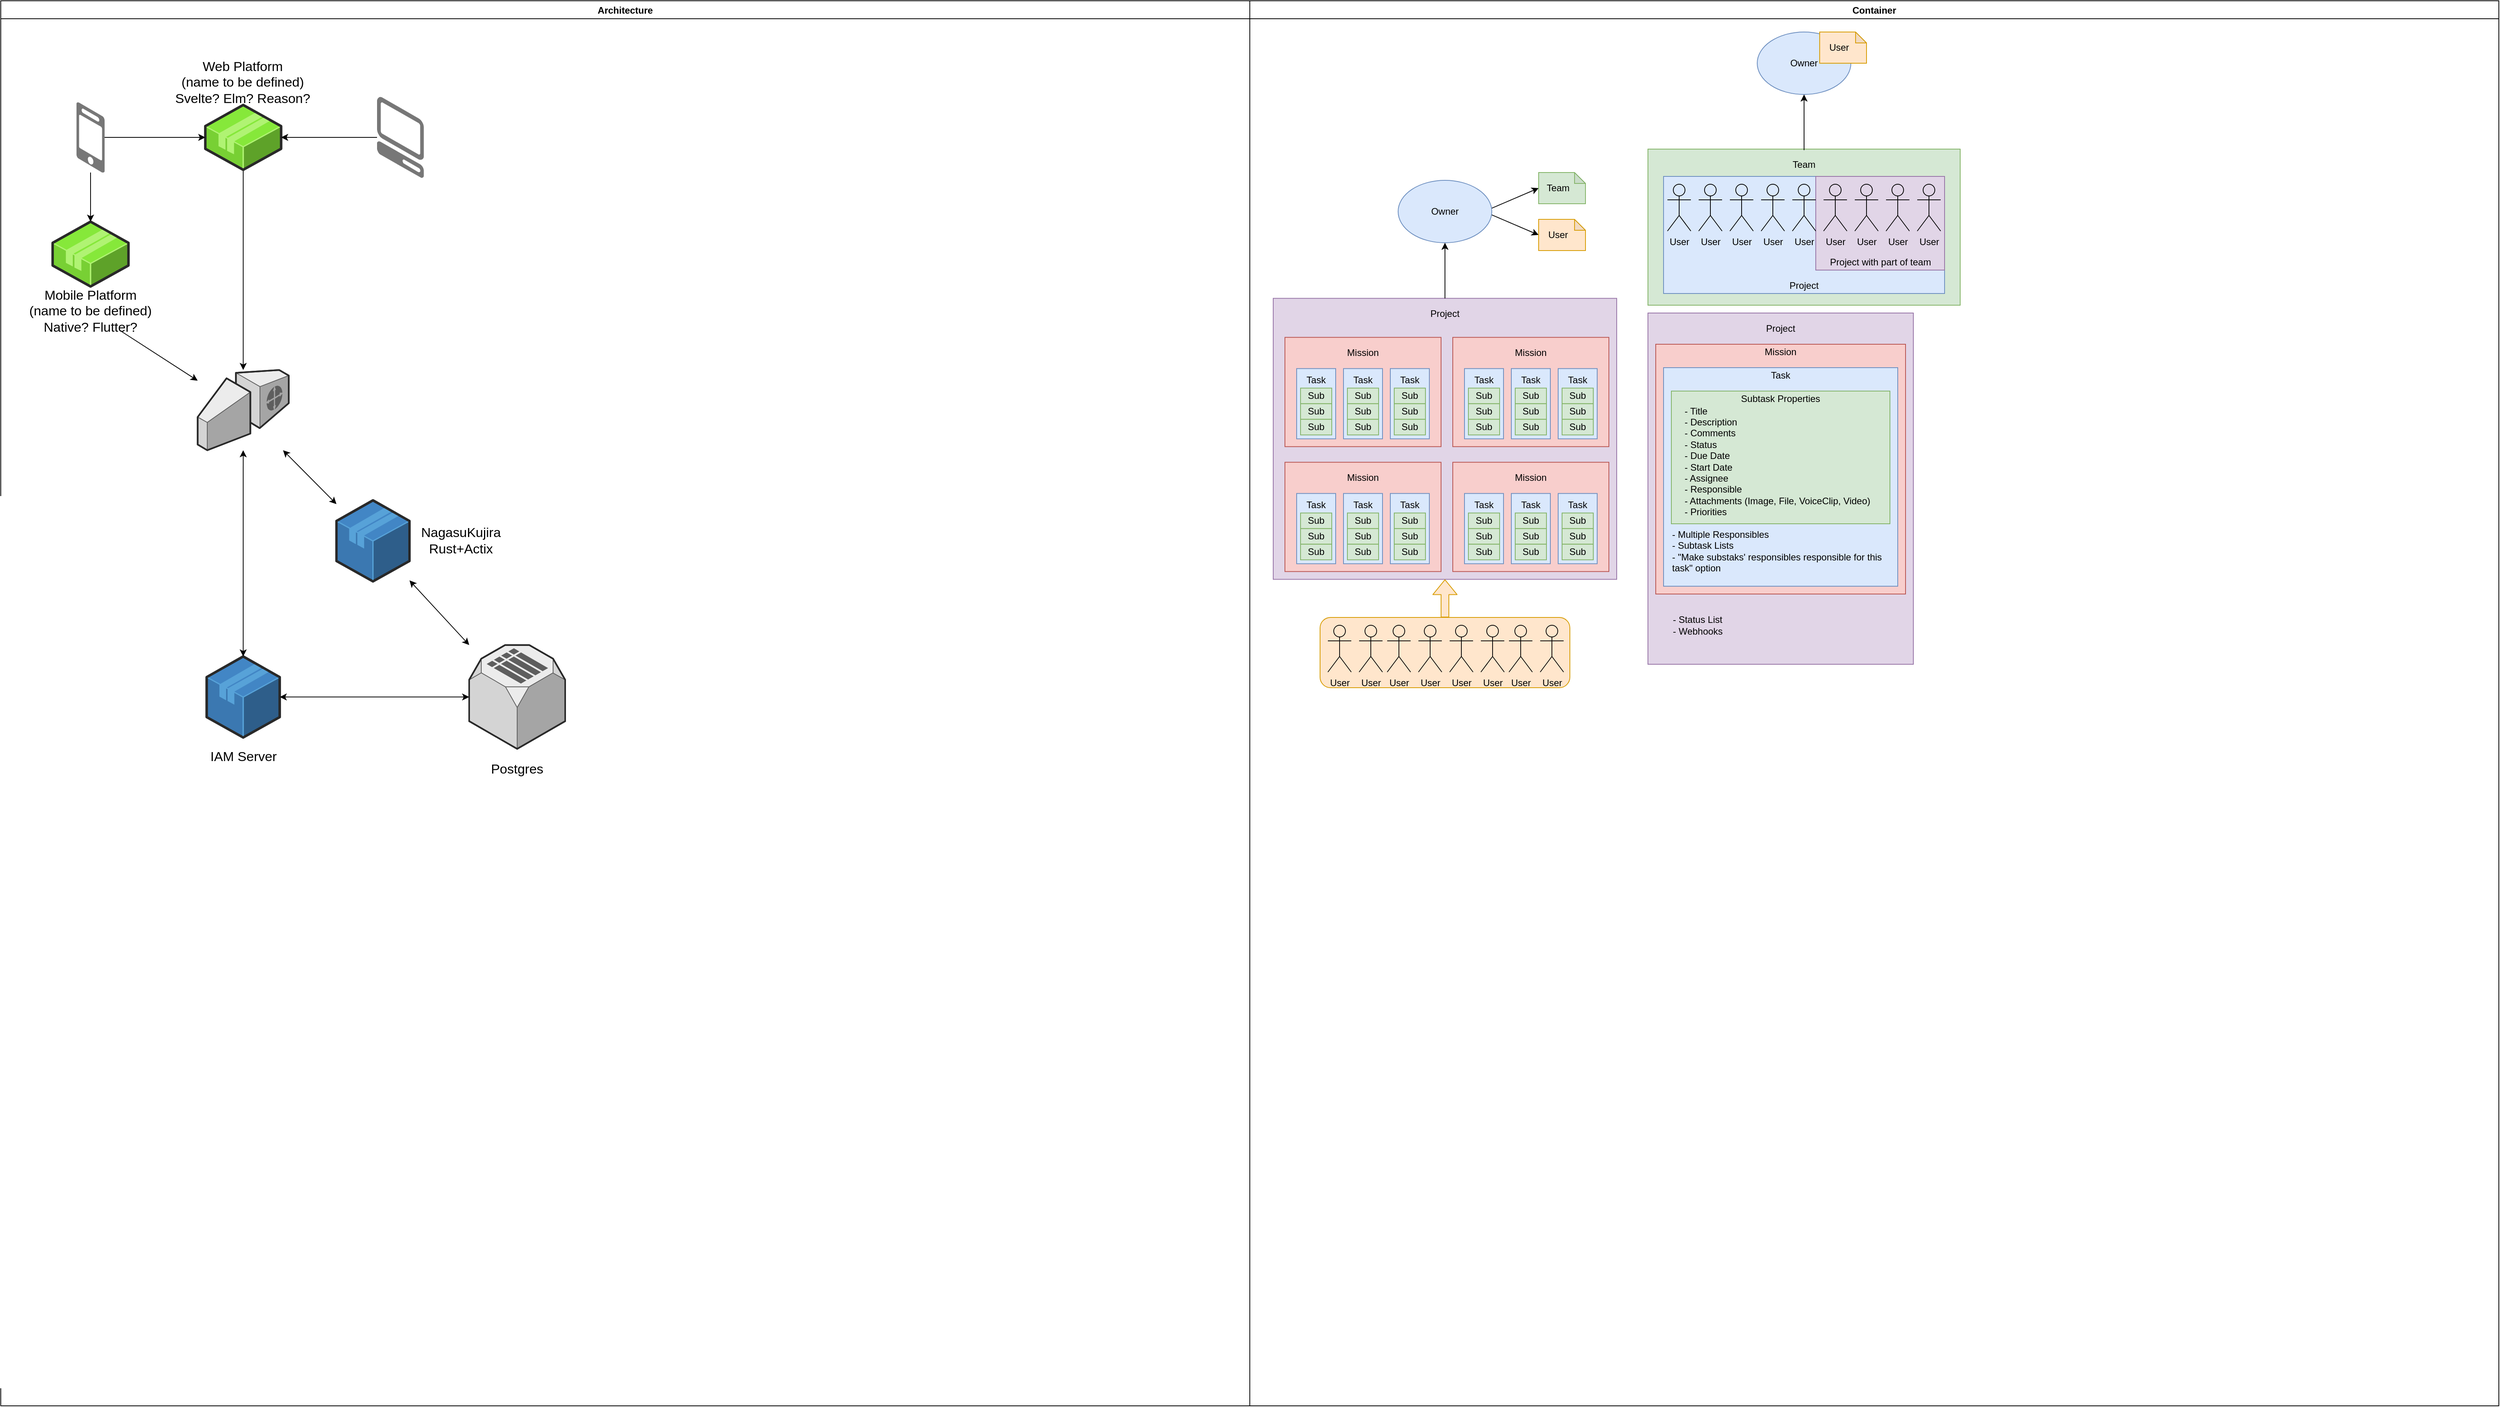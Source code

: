 <mxfile version="13.7.9" type="embed"><diagram id="v0f5tUeEjrTnGeBOWBZF" name="Page-1"><mxGraphModel dx="636" dy="465" grid="1" gridSize="10" guides="1" tooltips="1" connect="1" arrows="1" fold="1" page="1" pageScale="1" pageWidth="1600" pageHeight="900" math="0" shadow="0"><root><mxCell id="0"/><mxCell id="1" parent="0"/><mxCell id="9DhNV3CGlzZHcyGwgHfw-4" value="Container" style="swimlane;" parent="1" vertex="1"><mxGeometry x="1600" width="1600" height="1800" as="geometry"/></mxCell><mxCell id="9DhNV3CGlzZHcyGwgHfw-1" value="" style="rounded=0;whiteSpace=wrap;html=1;fillColor=#e1d5e7;strokeColor=#9673a6;fontColor=#000000;" parent="9DhNV3CGlzZHcyGwgHfw-4" vertex="1"><mxGeometry x="510" y="400" width="340" height="450" as="geometry"/></mxCell><mxCell id="p5aGoZD3rxq6KE_4j5Kq-249" value="" style="rounded=0;whiteSpace=wrap;html=1;fillColor=#f8cecc;strokeColor=#b85450;fontColor=#000000;" parent="9DhNV3CGlzZHcyGwgHfw-4" vertex="1"><mxGeometry x="520" y="440" width="320" height="320" as="geometry"/></mxCell><mxCell id="p5aGoZD3rxq6KE_4j5Kq-256" value="Mission" style="text;html=1;strokeColor=none;fillColor=none;align=center;verticalAlign=middle;whiteSpace=wrap;rounded=0;fontColor=#000000;" parent="9DhNV3CGlzZHcyGwgHfw-4" vertex="1"><mxGeometry x="660" y="440" width="40" height="20" as="geometry"/></mxCell><mxCell id="p5aGoZD3rxq6KE_4j5Kq-240" value="" style="rounded=0;whiteSpace=wrap;html=1;fillColor=#dae8fc;strokeColor=#6c8ebf;fontColor=#000000;" parent="9DhNV3CGlzZHcyGwgHfw-4" vertex="1"><mxGeometry x="530" y="470" width="300" height="280" as="geometry"/></mxCell><mxCell id="p5aGoZD3rxq6KE_4j5Kq-241" value="Task" style="text;html=1;strokeColor=none;fillColor=none;align=center;verticalAlign=middle;whiteSpace=wrap;rounded=0;fontColor=#000000;" parent="9DhNV3CGlzZHcyGwgHfw-4" vertex="1"><mxGeometry x="660" y="470" width="40" height="20" as="geometry"/></mxCell><mxCell id="p5aGoZD3rxq6KE_4j5Kq-205" value="" style="group;fontColor=#000000;" parent="9DhNV3CGlzZHcyGwgHfw-4" vertex="1" connectable="0"><mxGeometry x="30" y="220" width="440" height="660" as="geometry"/></mxCell><mxCell id="p5aGoZD3rxq6KE_4j5Kq-204" value="" style="endArrow=classic;startArrow=classic;html=1;entryX=0;entryY=0.5;entryDx=0;entryDy=0;entryPerimeter=0;exitX=0;exitY=0.5;exitDx=0;exitDy=0;exitPerimeter=0;fontColor=#000000;" parent="p5aGoZD3rxq6KE_4j5Kq-205" source="p5aGoZD3rxq6KE_4j5Kq-199" target="p5aGoZD3rxq6KE_4j5Kq-201" edge="1"><mxGeometry width="50" height="50" relative="1" as="geometry"><mxPoint x="290" y="150" as="sourcePoint"/><mxPoint x="340" y="100" as="targetPoint"/><Array as="points"><mxPoint x="270" y="50"/></Array></mxGeometry></mxCell><mxCell id="p5aGoZD3rxq6KE_4j5Kq-176" value="" style="group;fontColor=#000000;" parent="p5aGoZD3rxq6KE_4j5Kq-205" vertex="1" connectable="0"><mxGeometry x="160" y="10" width="120" height="80" as="geometry"/></mxCell><mxCell id="p5aGoZD3rxq6KE_4j5Kq-173" value="" style="ellipse;whiteSpace=wrap;html=1;fillColor=#dae8fc;strokeColor=#6c8ebf;fontColor=#000000;" parent="p5aGoZD3rxq6KE_4j5Kq-176" vertex="1"><mxGeometry width="120" height="80" as="geometry"/></mxCell><mxCell id="p5aGoZD3rxq6KE_4j5Kq-174" value="Owner" style="text;html=1;strokeColor=none;fillColor=none;align=center;verticalAlign=middle;whiteSpace=wrap;rounded=0;fontColor=#000000;" parent="p5aGoZD3rxq6KE_4j5Kq-176" vertex="1"><mxGeometry x="40" y="30" width="40" height="20" as="geometry"/></mxCell><mxCell id="p5aGoZD3rxq6KE_4j5Kq-169" value="" style="group;fontColor=#000000;" parent="p5aGoZD3rxq6KE_4j5Kq-205" vertex="1" connectable="0"><mxGeometry y="161.2" width="440" height="360" as="geometry"/></mxCell><mxCell id="p5aGoZD3rxq6KE_4j5Kq-165" value="" style="rounded=0;whiteSpace=wrap;html=1;fillColor=#e1d5e7;strokeColor=#9673a6;fontColor=#000000;" parent="p5aGoZD3rxq6KE_4j5Kq-169" vertex="1"><mxGeometry width="440" height="360" as="geometry"/></mxCell><mxCell id="p5aGoZD3rxq6KE_4j5Kq-15" value="" style="rounded=0;whiteSpace=wrap;html=1;fillColor=#f8cecc;strokeColor=#b85450;fontColor=#000000;" parent="p5aGoZD3rxq6KE_4j5Kq-169" vertex="1"><mxGeometry x="15" y="50" width="200" height="140" as="geometry"/></mxCell><mxCell id="p5aGoZD3rxq6KE_4j5Kq-9" value="" style="rounded=0;whiteSpace=wrap;html=1;fillColor=#dae8fc;strokeColor=#6c8ebf;fontColor=#000000;" parent="p5aGoZD3rxq6KE_4j5Kq-169" vertex="1"><mxGeometry x="30" y="90" width="50" height="90" as="geometry"/></mxCell><mxCell id="p5aGoZD3rxq6KE_4j5Kq-10" value="Task" style="text;html=1;strokeColor=none;fillColor=none;align=center;verticalAlign=middle;whiteSpace=wrap;rounded=0;fontColor=#000000;" parent="p5aGoZD3rxq6KE_4j5Kq-169" vertex="1"><mxGeometry x="35" y="95" width="40" height="20" as="geometry"/></mxCell><mxCell id="p5aGoZD3rxq6KE_4j5Kq-11" value="" style="rounded=0;whiteSpace=wrap;html=1;fillColor=#dae8fc;strokeColor=#6c8ebf;fontColor=#000000;" parent="p5aGoZD3rxq6KE_4j5Kq-169" vertex="1"><mxGeometry x="90" y="90" width="50" height="90" as="geometry"/></mxCell><mxCell id="p5aGoZD3rxq6KE_4j5Kq-12" value="Task" style="text;html=1;strokeColor=none;fillColor=none;align=center;verticalAlign=middle;whiteSpace=wrap;rounded=0;fontColor=#000000;" parent="p5aGoZD3rxq6KE_4j5Kq-169" vertex="1"><mxGeometry x="95" y="95" width="40" height="20" as="geometry"/></mxCell><mxCell id="p5aGoZD3rxq6KE_4j5Kq-13" value="" style="rounded=0;whiteSpace=wrap;html=1;fillColor=#dae8fc;strokeColor=#6c8ebf;fontColor=#000000;" parent="p5aGoZD3rxq6KE_4j5Kq-169" vertex="1"><mxGeometry x="150" y="90" width="50" height="90" as="geometry"/></mxCell><mxCell id="p5aGoZD3rxq6KE_4j5Kq-14" value="Task" style="text;html=1;strokeColor=none;fillColor=none;align=center;verticalAlign=middle;whiteSpace=wrap;rounded=0;fontColor=#000000;" parent="p5aGoZD3rxq6KE_4j5Kq-169" vertex="1"><mxGeometry x="155" y="95" width="40" height="20" as="geometry"/></mxCell><mxCell id="p5aGoZD3rxq6KE_4j5Kq-16" value="Mission" style="text;html=1;strokeColor=none;fillColor=none;align=center;verticalAlign=middle;whiteSpace=wrap;rounded=0;fontColor=#000000;" parent="p5aGoZD3rxq6KE_4j5Kq-169" vertex="1"><mxGeometry x="95" y="60" width="40" height="20" as="geometry"/></mxCell><mxCell id="p5aGoZD3rxq6KE_4j5Kq-17" value="" style="rounded=0;whiteSpace=wrap;html=1;fillColor=#f8cecc;strokeColor=#b85450;fontColor=#000000;" parent="p5aGoZD3rxq6KE_4j5Kq-169" vertex="1"><mxGeometry x="230" y="50" width="200" height="140" as="geometry"/></mxCell><mxCell id="p5aGoZD3rxq6KE_4j5Kq-18" value="" style="rounded=0;whiteSpace=wrap;html=1;fillColor=#dae8fc;strokeColor=#6c8ebf;fontColor=#000000;" parent="p5aGoZD3rxq6KE_4j5Kq-169" vertex="1"><mxGeometry x="245" y="90" width="50" height="90" as="geometry"/></mxCell><mxCell id="p5aGoZD3rxq6KE_4j5Kq-19" value="Task" style="text;html=1;strokeColor=none;fillColor=none;align=center;verticalAlign=middle;whiteSpace=wrap;rounded=0;fontColor=#000000;" parent="p5aGoZD3rxq6KE_4j5Kq-169" vertex="1"><mxGeometry x="250" y="95" width="40" height="20" as="geometry"/></mxCell><mxCell id="p5aGoZD3rxq6KE_4j5Kq-20" value="" style="rounded=0;whiteSpace=wrap;html=1;fillColor=#dae8fc;strokeColor=#6c8ebf;fontColor=#000000;" parent="p5aGoZD3rxq6KE_4j5Kq-169" vertex="1"><mxGeometry x="305" y="90" width="50" height="90" as="geometry"/></mxCell><mxCell id="p5aGoZD3rxq6KE_4j5Kq-21" value="Task" style="text;html=1;strokeColor=none;fillColor=none;align=center;verticalAlign=middle;whiteSpace=wrap;rounded=0;fontColor=#000000;" parent="p5aGoZD3rxq6KE_4j5Kq-169" vertex="1"><mxGeometry x="310" y="95" width="40" height="20" as="geometry"/></mxCell><mxCell id="p5aGoZD3rxq6KE_4j5Kq-22" value="" style="rounded=0;whiteSpace=wrap;html=1;fillColor=#dae8fc;strokeColor=#6c8ebf;fontColor=#000000;" parent="p5aGoZD3rxq6KE_4j5Kq-169" vertex="1"><mxGeometry x="365" y="90" width="50" height="90" as="geometry"/></mxCell><mxCell id="p5aGoZD3rxq6KE_4j5Kq-23" value="Task" style="text;html=1;strokeColor=none;fillColor=none;align=center;verticalAlign=middle;whiteSpace=wrap;rounded=0;fontColor=#000000;" parent="p5aGoZD3rxq6KE_4j5Kq-169" vertex="1"><mxGeometry x="370" y="95" width="40" height="20" as="geometry"/></mxCell><mxCell id="p5aGoZD3rxq6KE_4j5Kq-24" value="Mission" style="text;html=1;strokeColor=none;fillColor=none;align=center;verticalAlign=middle;whiteSpace=wrap;rounded=0;fontColor=#000000;" parent="p5aGoZD3rxq6KE_4j5Kq-169" vertex="1"><mxGeometry x="310" y="60" width="40" height="20" as="geometry"/></mxCell><mxCell id="p5aGoZD3rxq6KE_4j5Kq-25" value="" style="rounded=0;whiteSpace=wrap;html=1;fillColor=#f8cecc;strokeColor=#b85450;fontColor=#000000;" parent="p5aGoZD3rxq6KE_4j5Kq-169" vertex="1"><mxGeometry x="15" y="210" width="200" height="140" as="geometry"/></mxCell><mxCell id="p5aGoZD3rxq6KE_4j5Kq-26" value="" style="rounded=0;whiteSpace=wrap;html=1;fillColor=#dae8fc;strokeColor=#6c8ebf;fontColor=#000000;" parent="p5aGoZD3rxq6KE_4j5Kq-169" vertex="1"><mxGeometry x="30" y="250" width="50" height="90" as="geometry"/></mxCell><mxCell id="p5aGoZD3rxq6KE_4j5Kq-27" value="Task" style="text;html=1;strokeColor=none;fillColor=none;align=center;verticalAlign=middle;whiteSpace=wrap;rounded=0;fontColor=#000000;" parent="p5aGoZD3rxq6KE_4j5Kq-169" vertex="1"><mxGeometry x="35" y="255" width="40" height="20" as="geometry"/></mxCell><mxCell id="p5aGoZD3rxq6KE_4j5Kq-28" value="" style="rounded=0;whiteSpace=wrap;html=1;fillColor=#dae8fc;strokeColor=#6c8ebf;fontColor=#000000;" parent="p5aGoZD3rxq6KE_4j5Kq-169" vertex="1"><mxGeometry x="90" y="250" width="50" height="90" as="geometry"/></mxCell><mxCell id="p5aGoZD3rxq6KE_4j5Kq-29" value="Task" style="text;html=1;strokeColor=none;fillColor=none;align=center;verticalAlign=middle;whiteSpace=wrap;rounded=0;fontColor=#000000;" parent="p5aGoZD3rxq6KE_4j5Kq-169" vertex="1"><mxGeometry x="95" y="255" width="40" height="20" as="geometry"/></mxCell><mxCell id="p5aGoZD3rxq6KE_4j5Kq-30" value="" style="rounded=0;whiteSpace=wrap;html=1;fillColor=#dae8fc;strokeColor=#6c8ebf;fontColor=#000000;" parent="p5aGoZD3rxq6KE_4j5Kq-169" vertex="1"><mxGeometry x="150" y="250" width="50" height="90" as="geometry"/></mxCell><mxCell id="p5aGoZD3rxq6KE_4j5Kq-31" value="Task" style="text;html=1;strokeColor=none;fillColor=none;align=center;verticalAlign=middle;whiteSpace=wrap;rounded=0;fontColor=#000000;" parent="p5aGoZD3rxq6KE_4j5Kq-169" vertex="1"><mxGeometry x="155" y="255" width="40" height="20" as="geometry"/></mxCell><mxCell id="p5aGoZD3rxq6KE_4j5Kq-32" value="Mission" style="text;html=1;strokeColor=none;fillColor=none;align=center;verticalAlign=middle;whiteSpace=wrap;rounded=0;fontColor=#000000;" parent="p5aGoZD3rxq6KE_4j5Kq-169" vertex="1"><mxGeometry x="95" y="220" width="40" height="20" as="geometry"/></mxCell><mxCell id="p5aGoZD3rxq6KE_4j5Kq-33" value="" style="rounded=0;whiteSpace=wrap;html=1;fillColor=#d5e8d4;strokeColor=#82b366;fontColor=#000000;" parent="p5aGoZD3rxq6KE_4j5Kq-169" vertex="1"><mxGeometry x="35" y="115" width="40" height="20" as="geometry"/></mxCell><mxCell id="p5aGoZD3rxq6KE_4j5Kq-34" value="Sub" style="text;html=1;strokeColor=none;fillColor=none;align=center;verticalAlign=middle;whiteSpace=wrap;rounded=0;fontColor=#000000;" parent="p5aGoZD3rxq6KE_4j5Kq-169" vertex="1"><mxGeometry x="35" y="115" width="40" height="20" as="geometry"/></mxCell><mxCell id="p5aGoZD3rxq6KE_4j5Kq-35" value="" style="rounded=0;whiteSpace=wrap;html=1;fillColor=#d5e8d4;strokeColor=#82b366;fontColor=#000000;" parent="p5aGoZD3rxq6KE_4j5Kq-169" vertex="1"><mxGeometry x="35" y="135" width="40" height="20" as="geometry"/></mxCell><mxCell id="p5aGoZD3rxq6KE_4j5Kq-36" value="Sub" style="text;html=1;strokeColor=none;fillColor=none;align=center;verticalAlign=middle;whiteSpace=wrap;rounded=0;fontColor=#000000;" parent="p5aGoZD3rxq6KE_4j5Kq-169" vertex="1"><mxGeometry x="35" y="135" width="40" height="20" as="geometry"/></mxCell><mxCell id="p5aGoZD3rxq6KE_4j5Kq-37" value="" style="rounded=0;whiteSpace=wrap;html=1;fillColor=#d5e8d4;strokeColor=#82b366;fontColor=#000000;" parent="p5aGoZD3rxq6KE_4j5Kq-169" vertex="1"><mxGeometry x="35" y="155" width="40" height="20" as="geometry"/></mxCell><mxCell id="p5aGoZD3rxq6KE_4j5Kq-38" value="Sub" style="text;html=1;strokeColor=none;fillColor=none;align=center;verticalAlign=middle;whiteSpace=wrap;rounded=0;fontColor=#000000;" parent="p5aGoZD3rxq6KE_4j5Kq-169" vertex="1"><mxGeometry x="35" y="155" width="40" height="20" as="geometry"/></mxCell><mxCell id="p5aGoZD3rxq6KE_4j5Kq-39" value="" style="rounded=0;whiteSpace=wrap;html=1;fillColor=#d5e8d4;strokeColor=#82b366;fontColor=#000000;" parent="p5aGoZD3rxq6KE_4j5Kq-169" vertex="1"><mxGeometry x="95" y="115" width="40" height="20" as="geometry"/></mxCell><mxCell id="p5aGoZD3rxq6KE_4j5Kq-40" value="Sub" style="text;html=1;strokeColor=none;fillColor=none;align=center;verticalAlign=middle;whiteSpace=wrap;rounded=0;fontColor=#000000;" parent="p5aGoZD3rxq6KE_4j5Kq-169" vertex="1"><mxGeometry x="95" y="115" width="40" height="20" as="geometry"/></mxCell><mxCell id="p5aGoZD3rxq6KE_4j5Kq-41" value="" style="rounded=0;whiteSpace=wrap;html=1;fillColor=#d5e8d4;strokeColor=#82b366;fontColor=#000000;" parent="p5aGoZD3rxq6KE_4j5Kq-169" vertex="1"><mxGeometry x="95" y="135" width="40" height="20" as="geometry"/></mxCell><mxCell id="p5aGoZD3rxq6KE_4j5Kq-42" value="Sub" style="text;html=1;strokeColor=none;fillColor=none;align=center;verticalAlign=middle;whiteSpace=wrap;rounded=0;fontColor=#000000;" parent="p5aGoZD3rxq6KE_4j5Kq-169" vertex="1"><mxGeometry x="95" y="135" width="40" height="20" as="geometry"/></mxCell><mxCell id="p5aGoZD3rxq6KE_4j5Kq-43" value="" style="rounded=0;whiteSpace=wrap;html=1;fillColor=#d5e8d4;strokeColor=#82b366;fontColor=#000000;" parent="p5aGoZD3rxq6KE_4j5Kq-169" vertex="1"><mxGeometry x="95" y="155" width="40" height="20" as="geometry"/></mxCell><mxCell id="p5aGoZD3rxq6KE_4j5Kq-44" value="Sub" style="text;html=1;strokeColor=none;fillColor=none;align=center;verticalAlign=middle;whiteSpace=wrap;rounded=0;fontColor=#000000;" parent="p5aGoZD3rxq6KE_4j5Kq-169" vertex="1"><mxGeometry x="95" y="155" width="40" height="20" as="geometry"/></mxCell><mxCell id="p5aGoZD3rxq6KE_4j5Kq-45" value="" style="rounded=0;whiteSpace=wrap;html=1;fillColor=#d5e8d4;strokeColor=#82b366;fontColor=#000000;" parent="p5aGoZD3rxq6KE_4j5Kq-169" vertex="1"><mxGeometry x="155" y="115" width="40" height="20" as="geometry"/></mxCell><mxCell id="p5aGoZD3rxq6KE_4j5Kq-46" value="Sub" style="text;html=1;strokeColor=none;fillColor=none;align=center;verticalAlign=middle;whiteSpace=wrap;rounded=0;fontColor=#000000;" parent="p5aGoZD3rxq6KE_4j5Kq-169" vertex="1"><mxGeometry x="155" y="115" width="40" height="20" as="geometry"/></mxCell><mxCell id="p5aGoZD3rxq6KE_4j5Kq-47" value="" style="rounded=0;whiteSpace=wrap;html=1;fillColor=#d5e8d4;strokeColor=#82b366;fontColor=#000000;" parent="p5aGoZD3rxq6KE_4j5Kq-169" vertex="1"><mxGeometry x="155" y="135" width="40" height="20" as="geometry"/></mxCell><mxCell id="p5aGoZD3rxq6KE_4j5Kq-48" value="Sub" style="text;html=1;strokeColor=none;fillColor=none;align=center;verticalAlign=middle;whiteSpace=wrap;rounded=0;fontColor=#000000;" parent="p5aGoZD3rxq6KE_4j5Kq-169" vertex="1"><mxGeometry x="155" y="135" width="40" height="20" as="geometry"/></mxCell><mxCell id="p5aGoZD3rxq6KE_4j5Kq-49" value="" style="rounded=0;whiteSpace=wrap;html=1;fillColor=#d5e8d4;strokeColor=#82b366;fontColor=#000000;" parent="p5aGoZD3rxq6KE_4j5Kq-169" vertex="1"><mxGeometry x="155" y="155" width="40" height="20" as="geometry"/></mxCell><mxCell id="p5aGoZD3rxq6KE_4j5Kq-50" value="Sub" style="text;html=1;strokeColor=none;fillColor=none;align=center;verticalAlign=middle;whiteSpace=wrap;rounded=0;fontColor=#000000;" parent="p5aGoZD3rxq6KE_4j5Kq-169" vertex="1"><mxGeometry x="155" y="155" width="40" height="20" as="geometry"/></mxCell><mxCell id="p5aGoZD3rxq6KE_4j5Kq-51" value="" style="rounded=0;whiteSpace=wrap;html=1;fillColor=#d5e8d4;strokeColor=#82b366;fontColor=#000000;" parent="p5aGoZD3rxq6KE_4j5Kq-169" vertex="1"><mxGeometry x="250" y="115" width="40" height="20" as="geometry"/></mxCell><mxCell id="p5aGoZD3rxq6KE_4j5Kq-52" value="Sub" style="text;html=1;strokeColor=none;fillColor=none;align=center;verticalAlign=middle;whiteSpace=wrap;rounded=0;fontColor=#000000;" parent="p5aGoZD3rxq6KE_4j5Kq-169" vertex="1"><mxGeometry x="250" y="115" width="40" height="20" as="geometry"/></mxCell><mxCell id="p5aGoZD3rxq6KE_4j5Kq-53" value="" style="rounded=0;whiteSpace=wrap;html=1;fillColor=#d5e8d4;strokeColor=#82b366;fontColor=#000000;" parent="p5aGoZD3rxq6KE_4j5Kq-169" vertex="1"><mxGeometry x="250" y="135" width="40" height="20" as="geometry"/></mxCell><mxCell id="p5aGoZD3rxq6KE_4j5Kq-54" value="Sub" style="text;html=1;strokeColor=none;fillColor=none;align=center;verticalAlign=middle;whiteSpace=wrap;rounded=0;fontColor=#000000;" parent="p5aGoZD3rxq6KE_4j5Kq-169" vertex="1"><mxGeometry x="250" y="135" width="40" height="20" as="geometry"/></mxCell><mxCell id="p5aGoZD3rxq6KE_4j5Kq-55" value="" style="rounded=0;whiteSpace=wrap;html=1;fillColor=#d5e8d4;strokeColor=#82b366;fontColor=#000000;" parent="p5aGoZD3rxq6KE_4j5Kq-169" vertex="1"><mxGeometry x="250" y="155" width="40" height="20" as="geometry"/></mxCell><mxCell id="p5aGoZD3rxq6KE_4j5Kq-56" value="Sub" style="text;html=1;strokeColor=none;fillColor=none;align=center;verticalAlign=middle;whiteSpace=wrap;rounded=0;fontColor=#000000;" parent="p5aGoZD3rxq6KE_4j5Kq-169" vertex="1"><mxGeometry x="250" y="155" width="40" height="20" as="geometry"/></mxCell><mxCell id="p5aGoZD3rxq6KE_4j5Kq-69" value="" style="rounded=0;whiteSpace=wrap;html=1;fillColor=#d5e8d4;strokeColor=#82b366;fontColor=#000000;" parent="p5aGoZD3rxq6KE_4j5Kq-169" vertex="1"><mxGeometry x="310" y="115" width="40" height="20" as="geometry"/></mxCell><mxCell id="p5aGoZD3rxq6KE_4j5Kq-70" value="Sub" style="text;html=1;strokeColor=none;fillColor=none;align=center;verticalAlign=middle;whiteSpace=wrap;rounded=0;fontColor=#000000;" parent="p5aGoZD3rxq6KE_4j5Kq-169" vertex="1"><mxGeometry x="310" y="115" width="40" height="20" as="geometry"/></mxCell><mxCell id="p5aGoZD3rxq6KE_4j5Kq-71" value="" style="rounded=0;whiteSpace=wrap;html=1;fillColor=#d5e8d4;strokeColor=#82b366;fontColor=#000000;" parent="p5aGoZD3rxq6KE_4j5Kq-169" vertex="1"><mxGeometry x="310" y="135" width="40" height="20" as="geometry"/></mxCell><mxCell id="p5aGoZD3rxq6KE_4j5Kq-72" value="Sub" style="text;html=1;strokeColor=none;fillColor=none;align=center;verticalAlign=middle;whiteSpace=wrap;rounded=0;fontColor=#000000;" parent="p5aGoZD3rxq6KE_4j5Kq-169" vertex="1"><mxGeometry x="310" y="135" width="40" height="20" as="geometry"/></mxCell><mxCell id="p5aGoZD3rxq6KE_4j5Kq-73" value="" style="rounded=0;whiteSpace=wrap;html=1;fillColor=#d5e8d4;strokeColor=#82b366;fontColor=#000000;" parent="p5aGoZD3rxq6KE_4j5Kq-169" vertex="1"><mxGeometry x="310" y="155" width="40" height="20" as="geometry"/></mxCell><mxCell id="p5aGoZD3rxq6KE_4j5Kq-74" value="Sub" style="text;html=1;strokeColor=none;fillColor=none;align=center;verticalAlign=middle;whiteSpace=wrap;rounded=0;fontColor=#000000;" parent="p5aGoZD3rxq6KE_4j5Kq-169" vertex="1"><mxGeometry x="310" y="155" width="40" height="20" as="geometry"/></mxCell><mxCell id="p5aGoZD3rxq6KE_4j5Kq-75" value="" style="rounded=0;whiteSpace=wrap;html=1;fillColor=#d5e8d4;strokeColor=#82b366;fontColor=#000000;" parent="p5aGoZD3rxq6KE_4j5Kq-169" vertex="1"><mxGeometry x="370" y="115" width="40" height="20" as="geometry"/></mxCell><mxCell id="p5aGoZD3rxq6KE_4j5Kq-76" value="Sub" style="text;html=1;strokeColor=none;fillColor=none;align=center;verticalAlign=middle;whiteSpace=wrap;rounded=0;fontColor=#000000;" parent="p5aGoZD3rxq6KE_4j5Kq-169" vertex="1"><mxGeometry x="370" y="115" width="40" height="20" as="geometry"/></mxCell><mxCell id="p5aGoZD3rxq6KE_4j5Kq-77" value="" style="rounded=0;whiteSpace=wrap;html=1;fillColor=#d5e8d4;strokeColor=#82b366;fontColor=#000000;" parent="p5aGoZD3rxq6KE_4j5Kq-169" vertex="1"><mxGeometry x="370" y="135" width="40" height="20" as="geometry"/></mxCell><mxCell id="p5aGoZD3rxq6KE_4j5Kq-78" value="Sub" style="text;html=1;strokeColor=none;fillColor=none;align=center;verticalAlign=middle;whiteSpace=wrap;rounded=0;fontColor=#000000;" parent="p5aGoZD3rxq6KE_4j5Kq-169" vertex="1"><mxGeometry x="370" y="135" width="40" height="20" as="geometry"/></mxCell><mxCell id="p5aGoZD3rxq6KE_4j5Kq-79" value="" style="rounded=0;whiteSpace=wrap;html=1;fillColor=#d5e8d4;strokeColor=#82b366;fontColor=#000000;" parent="p5aGoZD3rxq6KE_4j5Kq-169" vertex="1"><mxGeometry x="370" y="155" width="40" height="20" as="geometry"/></mxCell><mxCell id="p5aGoZD3rxq6KE_4j5Kq-80" value="Sub" style="text;html=1;strokeColor=none;fillColor=none;align=center;verticalAlign=middle;whiteSpace=wrap;rounded=0;fontColor=#000000;" parent="p5aGoZD3rxq6KE_4j5Kq-169" vertex="1"><mxGeometry x="370" y="155" width="40" height="20" as="geometry"/></mxCell><mxCell id="p5aGoZD3rxq6KE_4j5Kq-93" value="" style="rounded=0;whiteSpace=wrap;html=1;fillColor=#d5e8d4;strokeColor=#82b366;fontColor=#000000;" parent="p5aGoZD3rxq6KE_4j5Kq-169" vertex="1"><mxGeometry x="35" y="275" width="40" height="20" as="geometry"/></mxCell><mxCell id="p5aGoZD3rxq6KE_4j5Kq-94" value="Sub" style="text;html=1;strokeColor=none;fillColor=none;align=center;verticalAlign=middle;whiteSpace=wrap;rounded=0;fontColor=#000000;" parent="p5aGoZD3rxq6KE_4j5Kq-169" vertex="1"><mxGeometry x="35" y="275" width="40" height="20" as="geometry"/></mxCell><mxCell id="p5aGoZD3rxq6KE_4j5Kq-95" value="" style="rounded=0;whiteSpace=wrap;html=1;fillColor=#d5e8d4;strokeColor=#82b366;fontColor=#000000;" parent="p5aGoZD3rxq6KE_4j5Kq-169" vertex="1"><mxGeometry x="35" y="295" width="40" height="20" as="geometry"/></mxCell><mxCell id="p5aGoZD3rxq6KE_4j5Kq-96" value="Sub" style="text;html=1;strokeColor=none;fillColor=none;align=center;verticalAlign=middle;whiteSpace=wrap;rounded=0;fontColor=#000000;" parent="p5aGoZD3rxq6KE_4j5Kq-169" vertex="1"><mxGeometry x="35" y="295" width="40" height="20" as="geometry"/></mxCell><mxCell id="p5aGoZD3rxq6KE_4j5Kq-97" value="" style="rounded=0;whiteSpace=wrap;html=1;fillColor=#d5e8d4;strokeColor=#82b366;fontColor=#000000;" parent="p5aGoZD3rxq6KE_4j5Kq-169" vertex="1"><mxGeometry x="35" y="315" width="40" height="20" as="geometry"/></mxCell><mxCell id="p5aGoZD3rxq6KE_4j5Kq-98" value="Sub" style="text;html=1;strokeColor=none;fillColor=none;align=center;verticalAlign=middle;whiteSpace=wrap;rounded=0;fontColor=#000000;" parent="p5aGoZD3rxq6KE_4j5Kq-169" vertex="1"><mxGeometry x="35" y="315" width="40" height="20" as="geometry"/></mxCell><mxCell id="p5aGoZD3rxq6KE_4j5Kq-99" value="" style="rounded=0;whiteSpace=wrap;html=1;fillColor=#d5e8d4;strokeColor=#82b366;fontColor=#000000;" parent="p5aGoZD3rxq6KE_4j5Kq-169" vertex="1"><mxGeometry x="95" y="275" width="40" height="20" as="geometry"/></mxCell><mxCell id="p5aGoZD3rxq6KE_4j5Kq-100" value="Sub" style="text;html=1;strokeColor=none;fillColor=none;align=center;verticalAlign=middle;whiteSpace=wrap;rounded=0;fontColor=#000000;" parent="p5aGoZD3rxq6KE_4j5Kq-169" vertex="1"><mxGeometry x="95" y="275" width="40" height="20" as="geometry"/></mxCell><mxCell id="p5aGoZD3rxq6KE_4j5Kq-101" value="" style="rounded=0;whiteSpace=wrap;html=1;fillColor=#d5e8d4;strokeColor=#82b366;fontColor=#000000;" parent="p5aGoZD3rxq6KE_4j5Kq-169" vertex="1"><mxGeometry x="95" y="295" width="40" height="20" as="geometry"/></mxCell><mxCell id="p5aGoZD3rxq6KE_4j5Kq-102" value="Sub" style="text;html=1;strokeColor=none;fillColor=none;align=center;verticalAlign=middle;whiteSpace=wrap;rounded=0;fontColor=#000000;" parent="p5aGoZD3rxq6KE_4j5Kq-169" vertex="1"><mxGeometry x="95" y="295" width="40" height="20" as="geometry"/></mxCell><mxCell id="p5aGoZD3rxq6KE_4j5Kq-103" value="" style="rounded=0;whiteSpace=wrap;html=1;fillColor=#d5e8d4;strokeColor=#82b366;fontColor=#000000;" parent="p5aGoZD3rxq6KE_4j5Kq-169" vertex="1"><mxGeometry x="95" y="315" width="40" height="20" as="geometry"/></mxCell><mxCell id="p5aGoZD3rxq6KE_4j5Kq-104" value="Sub" style="text;html=1;strokeColor=none;fillColor=none;align=center;verticalAlign=middle;whiteSpace=wrap;rounded=0;fontColor=#000000;" parent="p5aGoZD3rxq6KE_4j5Kq-169" vertex="1"><mxGeometry x="95" y="315" width="40" height="20" as="geometry"/></mxCell><mxCell id="p5aGoZD3rxq6KE_4j5Kq-105" value="" style="rounded=0;whiteSpace=wrap;html=1;fillColor=#d5e8d4;strokeColor=#82b366;fontColor=#000000;" parent="p5aGoZD3rxq6KE_4j5Kq-169" vertex="1"><mxGeometry x="155" y="275" width="40" height="20" as="geometry"/></mxCell><mxCell id="p5aGoZD3rxq6KE_4j5Kq-106" value="Sub" style="text;html=1;strokeColor=none;fillColor=none;align=center;verticalAlign=middle;whiteSpace=wrap;rounded=0;fontColor=#000000;" parent="p5aGoZD3rxq6KE_4j5Kq-169" vertex="1"><mxGeometry x="155" y="275" width="40" height="20" as="geometry"/></mxCell><mxCell id="p5aGoZD3rxq6KE_4j5Kq-107" value="" style="rounded=0;whiteSpace=wrap;html=1;fillColor=#d5e8d4;strokeColor=#82b366;fontColor=#000000;" parent="p5aGoZD3rxq6KE_4j5Kq-169" vertex="1"><mxGeometry x="155" y="295" width="40" height="20" as="geometry"/></mxCell><mxCell id="p5aGoZD3rxq6KE_4j5Kq-108" value="Sub" style="text;html=1;strokeColor=none;fillColor=none;align=center;verticalAlign=middle;whiteSpace=wrap;rounded=0;fontColor=#000000;" parent="p5aGoZD3rxq6KE_4j5Kq-169" vertex="1"><mxGeometry x="155" y="295" width="40" height="20" as="geometry"/></mxCell><mxCell id="p5aGoZD3rxq6KE_4j5Kq-109" value="" style="rounded=0;whiteSpace=wrap;html=1;fillColor=#d5e8d4;strokeColor=#82b366;fontColor=#000000;" parent="p5aGoZD3rxq6KE_4j5Kq-169" vertex="1"><mxGeometry x="155" y="315" width="40" height="20" as="geometry"/></mxCell><mxCell id="p5aGoZD3rxq6KE_4j5Kq-110" value="Sub" style="text;html=1;strokeColor=none;fillColor=none;align=center;verticalAlign=middle;whiteSpace=wrap;rounded=0;fontColor=#000000;" parent="p5aGoZD3rxq6KE_4j5Kq-169" vertex="1"><mxGeometry x="155" y="315" width="40" height="20" as="geometry"/></mxCell><mxCell id="p5aGoZD3rxq6KE_4j5Kq-166" value="Project" style="text;html=1;strokeColor=none;fillColor=none;align=center;verticalAlign=middle;whiteSpace=wrap;rounded=0;fontColor=#000000;" parent="p5aGoZD3rxq6KE_4j5Kq-169" vertex="1"><mxGeometry x="200" y="10" width="40" height="20" as="geometry"/></mxCell><mxCell id="p5aGoZD3rxq6KE_4j5Kq-167" value="" style="group;fontColor=#000000;" parent="p5aGoZD3rxq6KE_4j5Kq-169" vertex="1" connectable="0"><mxGeometry x="230" y="210" width="200" height="140" as="geometry"/></mxCell><mxCell id="p5aGoZD3rxq6KE_4j5Kq-138" value="" style="rounded=0;whiteSpace=wrap;html=1;fillColor=#f8cecc;strokeColor=#b85450;fontColor=#000000;" parent="p5aGoZD3rxq6KE_4j5Kq-167" vertex="1"><mxGeometry width="200" height="140" as="geometry"/></mxCell><mxCell id="p5aGoZD3rxq6KE_4j5Kq-141" value="" style="rounded=0;whiteSpace=wrap;html=1;fillColor=#dae8fc;strokeColor=#6c8ebf;fontColor=#000000;" parent="p5aGoZD3rxq6KE_4j5Kq-167" vertex="1"><mxGeometry x="75" y="40" width="50" height="90" as="geometry"/></mxCell><mxCell id="p5aGoZD3rxq6KE_4j5Kq-142" value="Task" style="text;html=1;strokeColor=none;fillColor=none;align=center;verticalAlign=middle;whiteSpace=wrap;rounded=0;fontColor=#000000;" parent="p5aGoZD3rxq6KE_4j5Kq-167" vertex="1"><mxGeometry x="80" y="45" width="40" height="20" as="geometry"/></mxCell><mxCell id="p5aGoZD3rxq6KE_4j5Kq-143" value="" style="rounded=0;whiteSpace=wrap;html=1;fillColor=#dae8fc;strokeColor=#6c8ebf;fontColor=#000000;" parent="p5aGoZD3rxq6KE_4j5Kq-167" vertex="1"><mxGeometry x="135" y="40" width="50" height="90" as="geometry"/></mxCell><mxCell id="p5aGoZD3rxq6KE_4j5Kq-144" value="Task" style="text;html=1;strokeColor=none;fillColor=none;align=center;verticalAlign=middle;whiteSpace=wrap;rounded=0;fontColor=#000000;" parent="p5aGoZD3rxq6KE_4j5Kq-167" vertex="1"><mxGeometry x="140" y="45" width="40" height="20" as="geometry"/></mxCell><mxCell id="p5aGoZD3rxq6KE_4j5Kq-145" value="Mission" style="text;html=1;strokeColor=none;fillColor=none;align=center;verticalAlign=middle;whiteSpace=wrap;rounded=0;fontColor=#000000;" parent="p5aGoZD3rxq6KE_4j5Kq-167" vertex="1"><mxGeometry x="80" y="10" width="40" height="20" as="geometry"/></mxCell><mxCell id="p5aGoZD3rxq6KE_4j5Kq-152" value="" style="rounded=0;whiteSpace=wrap;html=1;fillColor=#d5e8d4;strokeColor=#82b366;fontColor=#000000;" parent="p5aGoZD3rxq6KE_4j5Kq-167" vertex="1"><mxGeometry x="80" y="65" width="40" height="20" as="geometry"/></mxCell><mxCell id="p5aGoZD3rxq6KE_4j5Kq-153" value="Sub" style="text;html=1;strokeColor=none;fillColor=none;align=center;verticalAlign=middle;whiteSpace=wrap;rounded=0;fontColor=#000000;" parent="p5aGoZD3rxq6KE_4j5Kq-167" vertex="1"><mxGeometry x="80" y="65" width="40" height="20" as="geometry"/></mxCell><mxCell id="p5aGoZD3rxq6KE_4j5Kq-154" value="" style="rounded=0;whiteSpace=wrap;html=1;fillColor=#d5e8d4;strokeColor=#82b366;fontColor=#000000;" parent="p5aGoZD3rxq6KE_4j5Kq-167" vertex="1"><mxGeometry x="80" y="85" width="40" height="20" as="geometry"/></mxCell><mxCell id="p5aGoZD3rxq6KE_4j5Kq-155" value="Sub" style="text;html=1;strokeColor=none;fillColor=none;align=center;verticalAlign=middle;whiteSpace=wrap;rounded=0;fontColor=#000000;" parent="p5aGoZD3rxq6KE_4j5Kq-167" vertex="1"><mxGeometry x="80" y="85" width="40" height="20" as="geometry"/></mxCell><mxCell id="p5aGoZD3rxq6KE_4j5Kq-156" value="" style="rounded=0;whiteSpace=wrap;html=1;fillColor=#d5e8d4;strokeColor=#82b366;fontColor=#000000;" parent="p5aGoZD3rxq6KE_4j5Kq-167" vertex="1"><mxGeometry x="80" y="105" width="40" height="20" as="geometry"/></mxCell><mxCell id="p5aGoZD3rxq6KE_4j5Kq-157" value="Sub" style="text;html=1;strokeColor=none;fillColor=none;align=center;verticalAlign=middle;whiteSpace=wrap;rounded=0;fontColor=#000000;" parent="p5aGoZD3rxq6KE_4j5Kq-167" vertex="1"><mxGeometry x="80" y="105" width="40" height="20" as="geometry"/></mxCell><mxCell id="p5aGoZD3rxq6KE_4j5Kq-158" value="" style="rounded=0;whiteSpace=wrap;html=1;fillColor=#d5e8d4;strokeColor=#82b366;fontColor=#000000;" parent="p5aGoZD3rxq6KE_4j5Kq-167" vertex="1"><mxGeometry x="140" y="65" width="40" height="20" as="geometry"/></mxCell><mxCell id="p5aGoZD3rxq6KE_4j5Kq-159" value="Sub" style="text;html=1;strokeColor=none;fillColor=none;align=center;verticalAlign=middle;whiteSpace=wrap;rounded=0;fontColor=#000000;" parent="p5aGoZD3rxq6KE_4j5Kq-167" vertex="1"><mxGeometry x="140" y="65" width="40" height="20" as="geometry"/></mxCell><mxCell id="p5aGoZD3rxq6KE_4j5Kq-160" value="" style="rounded=0;whiteSpace=wrap;html=1;fillColor=#d5e8d4;strokeColor=#82b366;fontColor=#000000;" parent="p5aGoZD3rxq6KE_4j5Kq-167" vertex="1"><mxGeometry x="140" y="85" width="40" height="20" as="geometry"/></mxCell><mxCell id="p5aGoZD3rxq6KE_4j5Kq-161" value="Sub" style="text;html=1;strokeColor=none;fillColor=none;align=center;verticalAlign=middle;whiteSpace=wrap;rounded=0;fontColor=#000000;" parent="p5aGoZD3rxq6KE_4j5Kq-167" vertex="1"><mxGeometry x="140" y="85" width="40" height="20" as="geometry"/></mxCell><mxCell id="p5aGoZD3rxq6KE_4j5Kq-162" value="" style="rounded=0;whiteSpace=wrap;html=1;fillColor=#d5e8d4;strokeColor=#82b366;fontColor=#000000;" parent="p5aGoZD3rxq6KE_4j5Kq-167" vertex="1"><mxGeometry x="140" y="105" width="40" height="20" as="geometry"/></mxCell><mxCell id="p5aGoZD3rxq6KE_4j5Kq-163" value="Sub" style="text;html=1;strokeColor=none;fillColor=none;align=center;verticalAlign=middle;whiteSpace=wrap;rounded=0;fontColor=#000000;" parent="p5aGoZD3rxq6KE_4j5Kq-167" vertex="1"><mxGeometry x="140" y="105" width="40" height="20" as="geometry"/></mxCell><mxCell id="p5aGoZD3rxq6KE_4j5Kq-168" value="" style="group;fontColor=#000000;" parent="p5aGoZD3rxq6KE_4j5Kq-167" vertex="1" connectable="0"><mxGeometry x="15" y="40" width="50" height="90" as="geometry"/></mxCell><mxCell id="p5aGoZD3rxq6KE_4j5Kq-139" value="" style="rounded=0;whiteSpace=wrap;html=1;fillColor=#dae8fc;strokeColor=#6c8ebf;fontColor=#000000;" parent="p5aGoZD3rxq6KE_4j5Kq-168" vertex="1"><mxGeometry width="50" height="90" as="geometry"/></mxCell><mxCell id="p5aGoZD3rxq6KE_4j5Kq-140" value="Task" style="text;html=1;strokeColor=none;fillColor=none;align=center;verticalAlign=middle;whiteSpace=wrap;rounded=0;fontColor=#000000;" parent="p5aGoZD3rxq6KE_4j5Kq-168" vertex="1"><mxGeometry x="5" y="5" width="40" height="20" as="geometry"/></mxCell><mxCell id="p5aGoZD3rxq6KE_4j5Kq-146" value="" style="rounded=0;whiteSpace=wrap;html=1;fillColor=#d5e8d4;strokeColor=#82b366;fontColor=#000000;" parent="p5aGoZD3rxq6KE_4j5Kq-168" vertex="1"><mxGeometry x="5" y="25" width="40" height="20" as="geometry"/></mxCell><mxCell id="p5aGoZD3rxq6KE_4j5Kq-147" value="Sub" style="text;html=1;strokeColor=none;fillColor=none;align=center;verticalAlign=middle;whiteSpace=wrap;rounded=0;fontColor=#000000;" parent="p5aGoZD3rxq6KE_4j5Kq-168" vertex="1"><mxGeometry x="5" y="25" width="40" height="20" as="geometry"/></mxCell><mxCell id="p5aGoZD3rxq6KE_4j5Kq-148" value="" style="rounded=0;whiteSpace=wrap;html=1;fillColor=#d5e8d4;strokeColor=#82b366;fontColor=#000000;" parent="p5aGoZD3rxq6KE_4j5Kq-168" vertex="1"><mxGeometry x="5" y="45" width="40" height="20" as="geometry"/></mxCell><mxCell id="p5aGoZD3rxq6KE_4j5Kq-149" value="Sub" style="text;html=1;strokeColor=none;fillColor=none;align=center;verticalAlign=middle;whiteSpace=wrap;rounded=0;fontColor=#000000;" parent="p5aGoZD3rxq6KE_4j5Kq-168" vertex="1"><mxGeometry x="5" y="45" width="40" height="20" as="geometry"/></mxCell><mxCell id="p5aGoZD3rxq6KE_4j5Kq-150" value="" style="rounded=0;whiteSpace=wrap;html=1;fillColor=#d5e8d4;strokeColor=#82b366;fontColor=#000000;" parent="p5aGoZD3rxq6KE_4j5Kq-168" vertex="1"><mxGeometry x="5" y="65" width="40" height="20" as="geometry"/></mxCell><mxCell id="p5aGoZD3rxq6KE_4j5Kq-151" value="Sub" style="text;html=1;strokeColor=none;fillColor=none;align=center;verticalAlign=middle;whiteSpace=wrap;rounded=0;fontColor=#000000;" parent="p5aGoZD3rxq6KE_4j5Kq-168" vertex="1"><mxGeometry x="5" y="65" width="40" height="20" as="geometry"/></mxCell><mxCell id="p5aGoZD3rxq6KE_4j5Kq-172" value="" style="endArrow=classic;html=1;exitX=0.5;exitY=0;exitDx=0;exitDy=0;fontColor=#000000;" parent="p5aGoZD3rxq6KE_4j5Kq-205" source="p5aGoZD3rxq6KE_4j5Kq-165" edge="1"><mxGeometry width="50" height="50" relative="1" as="geometry"><mxPoint x="170" y="311.2" as="sourcePoint"/><mxPoint x="220" y="90" as="targetPoint"/></mxGeometry></mxCell><mxCell id="p5aGoZD3rxq6KE_4j5Kq-193" value="" style="group;fontColor=#000000;" parent="p5aGoZD3rxq6KE_4j5Kq-205" vertex="1" connectable="0"><mxGeometry x="70" y="580" width="310" height="80" as="geometry"/></mxCell><mxCell id="p5aGoZD3rxq6KE_4j5Kq-195" value="" style="rounded=1;whiteSpace=wrap;html=1;fillColor=#ffe6cc;strokeColor=#d79b00;fontColor=#000000;" parent="p5aGoZD3rxq6KE_4j5Kq-193" vertex="1"><mxGeometry x="-10" y="-10" width="320" height="90" as="geometry"/></mxCell><mxCell id="p5aGoZD3rxq6KE_4j5Kq-196" value="" style="group;fontColor=#000000;" parent="p5aGoZD3rxq6KE_4j5Kq-193" vertex="1" connectable="0"><mxGeometry width="302" height="60" as="geometry"/></mxCell><mxCell id="p5aGoZD3rxq6KE_4j5Kq-177" value="User" style="shape=umlActor;verticalLabelPosition=bottom;verticalAlign=top;html=1;outlineConnect=0;fontColor=#000000;fillColor=none;strokeColor=#080808;" parent="p5aGoZD3rxq6KE_4j5Kq-196" vertex="1"><mxGeometry width="30" height="60" as="geometry"/></mxCell><mxCell id="p5aGoZD3rxq6KE_4j5Kq-186" value="User" style="shape=umlActor;verticalLabelPosition=bottom;verticalAlign=top;html=1;outlineConnect=0;fontColor=#000000;fillColor=none;strokeColor=#080808;" parent="p5aGoZD3rxq6KE_4j5Kq-196" vertex="1"><mxGeometry x="40" width="30" height="60" as="geometry"/></mxCell><mxCell id="p5aGoZD3rxq6KE_4j5Kq-187" value="User" style="shape=umlActor;verticalLabelPosition=bottom;verticalAlign=top;html=1;outlineConnect=0;fontColor=#000000;fillColor=none;strokeColor=#080808;" parent="p5aGoZD3rxq6KE_4j5Kq-196" vertex="1"><mxGeometry x="76" width="30" height="60" as="geometry"/></mxCell><mxCell id="p5aGoZD3rxq6KE_4j5Kq-188" value="User" style="shape=umlActor;verticalLabelPosition=bottom;verticalAlign=top;html=1;outlineConnect=0;fontColor=#000000;fillColor=none;strokeColor=#080808;" parent="p5aGoZD3rxq6KE_4j5Kq-196" vertex="1"><mxGeometry x="116" width="30" height="60" as="geometry"/></mxCell><mxCell id="p5aGoZD3rxq6KE_4j5Kq-189" value="User" style="shape=umlActor;verticalLabelPosition=bottom;verticalAlign=top;html=1;outlineConnect=0;fontColor=#000000;fillColor=none;strokeColor=#080808;" parent="p5aGoZD3rxq6KE_4j5Kq-196" vertex="1"><mxGeometry x="156" width="30" height="60" as="geometry"/></mxCell><mxCell id="p5aGoZD3rxq6KE_4j5Kq-190" value="User" style="shape=umlActor;verticalLabelPosition=bottom;verticalAlign=top;html=1;outlineConnect=0;fontColor=#000000;fillColor=none;strokeColor=#080808;" parent="p5aGoZD3rxq6KE_4j5Kq-196" vertex="1"><mxGeometry x="196" width="30" height="60" as="geometry"/></mxCell><mxCell id="p5aGoZD3rxq6KE_4j5Kq-191" value="User" style="shape=umlActor;verticalLabelPosition=bottom;verticalAlign=top;html=1;outlineConnect=0;fontColor=#000000;fillColor=none;strokeColor=#080808;" parent="p5aGoZD3rxq6KE_4j5Kq-196" vertex="1"><mxGeometry x="232" width="30" height="60" as="geometry"/></mxCell><mxCell id="p5aGoZD3rxq6KE_4j5Kq-192" value="User" style="shape=umlActor;verticalLabelPosition=bottom;verticalAlign=top;html=1;outlineConnect=0;fontColor=#000000;fillColor=none;strokeColor=#080808;" parent="p5aGoZD3rxq6KE_4j5Kq-196" vertex="1"><mxGeometry x="272" width="30" height="60" as="geometry"/></mxCell><mxCell id="p5aGoZD3rxq6KE_4j5Kq-197" value="" style="shape=flexArrow;endArrow=classic;html=1;entryX=0.5;entryY=1;entryDx=0;entryDy=0;fillColor=#ffe6cc;strokeColor=#d79b00;fontColor=#000000;" parent="p5aGoZD3rxq6KE_4j5Kq-205" source="p5aGoZD3rxq6KE_4j5Kq-195" target="p5aGoZD3rxq6KE_4j5Kq-165" edge="1"><mxGeometry width="50" height="50" relative="1" as="geometry"><mxPoint x="220" y="570" as="sourcePoint"/><mxPoint x="270" y="520" as="targetPoint"/></mxGeometry></mxCell><mxCell id="p5aGoZD3rxq6KE_4j5Kq-199" value="" style="shape=note;whiteSpace=wrap;html=1;backgroundOutline=1;darkOpacity=0.05;size=14;fillColor=#d5e8d4;strokeColor=#82b366;fontColor=#000000;" parent="p5aGoZD3rxq6KE_4j5Kq-205" vertex="1"><mxGeometry x="340" width="60" height="40" as="geometry"/></mxCell><mxCell id="p5aGoZD3rxq6KE_4j5Kq-200" value="Team" style="text;html=1;strokeColor=none;fillColor=none;align=center;verticalAlign=middle;whiteSpace=wrap;rounded=0;fontColor=#000000;" parent="p5aGoZD3rxq6KE_4j5Kq-205" vertex="1"><mxGeometry x="345" y="10" width="40" height="20" as="geometry"/></mxCell><mxCell id="p5aGoZD3rxq6KE_4j5Kq-201" value="" style="shape=note;whiteSpace=wrap;html=1;backgroundOutline=1;darkOpacity=0.05;size=14;fillColor=#ffe6cc;strokeColor=#d79b00;fontColor=#000000;" parent="p5aGoZD3rxq6KE_4j5Kq-205" vertex="1"><mxGeometry x="340" y="60" width="60" height="40" as="geometry"/></mxCell><mxCell id="p5aGoZD3rxq6KE_4j5Kq-202" value="User" style="text;html=1;strokeColor=none;fillColor=none;align=center;verticalAlign=middle;whiteSpace=wrap;rounded=0;fontColor=#000000;" parent="p5aGoZD3rxq6KE_4j5Kq-205" vertex="1"><mxGeometry x="345" y="70" width="40" height="20" as="geometry"/></mxCell><mxCell id="p5aGoZD3rxq6KE_4j5Kq-236" value="" style="rounded=0;whiteSpace=wrap;html=1;fillColor=#d5e8d4;strokeColor=#82b366;fontColor=#000000;" parent="9DhNV3CGlzZHcyGwgHfw-4" vertex="1"><mxGeometry x="540" y="500" width="280" height="170" as="geometry"/></mxCell><mxCell id="p5aGoZD3rxq6KE_4j5Kq-237" value="Subtask Properties" style="text;html=1;strokeColor=none;fillColor=none;align=center;verticalAlign=middle;whiteSpace=wrap;rounded=0;fontColor=#000000;" parent="9DhNV3CGlzZHcyGwgHfw-4" vertex="1"><mxGeometry x="540" y="500" width="280" height="20" as="geometry"/></mxCell><mxCell id="p5aGoZD3rxq6KE_4j5Kq-238" value="" style="group;fontColor=#000000;" parent="9DhNV3CGlzZHcyGwgHfw-4" vertex="1" connectable="0"><mxGeometry x="510" y="40" width="400" height="350" as="geometry"/></mxCell><mxCell id="p5aGoZD3rxq6KE_4j5Kq-206" value="" style="rounded=0;whiteSpace=wrap;html=1;fillColor=#d5e8d4;strokeColor=#82b366;fontColor=#000000;" parent="p5aGoZD3rxq6KE_4j5Kq-238" vertex="1"><mxGeometry y="150" width="400" height="200" as="geometry"/></mxCell><mxCell id="p5aGoZD3rxq6KE_4j5Kq-207" value="Team" style="text;html=1;strokeColor=none;fillColor=none;align=center;verticalAlign=middle;whiteSpace=wrap;rounded=0;fontColor=#000000;" parent="p5aGoZD3rxq6KE_4j5Kq-238" vertex="1"><mxGeometry x="180" y="160" width="40" height="20" as="geometry"/></mxCell><mxCell id="p5aGoZD3rxq6KE_4j5Kq-228" value="" style="group;fontColor=#000000;" parent="p5aGoZD3rxq6KE_4j5Kq-238" vertex="1" connectable="0"><mxGeometry x="20" y="185" width="360" height="150" as="geometry"/></mxCell><mxCell id="p5aGoZD3rxq6KE_4j5Kq-224" value="" style="rounded=0;whiteSpace=wrap;html=1;fillColor=#dae8fc;strokeColor=#6c8ebf;fontColor=#000000;" parent="p5aGoZD3rxq6KE_4j5Kq-228" vertex="1"><mxGeometry width="360" height="150" as="geometry"/></mxCell><mxCell id="p5aGoZD3rxq6KE_4j5Kq-225" value="Project" style="text;html=1;strokeColor=none;fillColor=none;align=center;verticalAlign=middle;whiteSpace=wrap;rounded=0;fontColor=#000000;" parent="p5aGoZD3rxq6KE_4j5Kq-228" vertex="1"><mxGeometry x="160" y="130" width="40" height="20" as="geometry"/></mxCell><mxCell id="p5aGoZD3rxq6KE_4j5Kq-226" value="" style="rounded=0;whiteSpace=wrap;html=1;fillColor=#e1d5e7;strokeColor=#9673a6;fontColor=#000000;" parent="p5aGoZD3rxq6KE_4j5Kq-228" vertex="1"><mxGeometry x="195" width="165" height="120" as="geometry"/></mxCell><mxCell id="p5aGoZD3rxq6KE_4j5Kq-209" value="User" style="shape=umlActor;verticalLabelPosition=bottom;verticalAlign=top;html=1;outlineConnect=0;fontColor=#000000;strokeColor=#030303;fillColor=none;" parent="p5aGoZD3rxq6KE_4j5Kq-228" vertex="1"><mxGeometry x="5" y="10" width="30" height="60" as="geometry"/></mxCell><mxCell id="p5aGoZD3rxq6KE_4j5Kq-216" value="User" style="shape=umlActor;verticalLabelPosition=bottom;verticalAlign=top;html=1;outlineConnect=0;fontColor=#000000;strokeColor=#030303;fillColor=none;" parent="p5aGoZD3rxq6KE_4j5Kq-228" vertex="1"><mxGeometry x="45" y="10" width="30" height="60" as="geometry"/></mxCell><mxCell id="p5aGoZD3rxq6KE_4j5Kq-217" value="User" style="shape=umlActor;verticalLabelPosition=bottom;verticalAlign=top;html=1;outlineConnect=0;fontColor=#000000;strokeColor=#030303;fillColor=none;" parent="p5aGoZD3rxq6KE_4j5Kq-228" vertex="1"><mxGeometry x="85" y="10" width="30" height="60" as="geometry"/></mxCell><mxCell id="p5aGoZD3rxq6KE_4j5Kq-218" value="User" style="shape=umlActor;verticalLabelPosition=bottom;verticalAlign=top;html=1;outlineConnect=0;fontColor=#000000;strokeColor=#030303;fillColor=none;" parent="p5aGoZD3rxq6KE_4j5Kq-228" vertex="1"><mxGeometry x="205" y="10" width="30" height="60" as="geometry"/></mxCell><mxCell id="p5aGoZD3rxq6KE_4j5Kq-219" value="User" style="shape=umlActor;verticalLabelPosition=bottom;verticalAlign=top;html=1;outlineConnect=0;fontColor=#000000;strokeColor=#030303;fillColor=none;" parent="p5aGoZD3rxq6KE_4j5Kq-228" vertex="1"><mxGeometry x="165" y="10" width="30" height="60" as="geometry"/></mxCell><mxCell id="p5aGoZD3rxq6KE_4j5Kq-220" value="User" style="shape=umlActor;verticalLabelPosition=bottom;verticalAlign=top;html=1;outlineConnect=0;fontColor=#000000;strokeColor=#030303;fillColor=none;" parent="p5aGoZD3rxq6KE_4j5Kq-228" vertex="1"><mxGeometry x="125" y="10" width="30" height="60" as="geometry"/></mxCell><mxCell id="p5aGoZD3rxq6KE_4j5Kq-221" value="User" style="shape=umlActor;verticalLabelPosition=bottom;verticalAlign=top;html=1;outlineConnect=0;fontColor=#000000;strokeColor=#030303;fillColor=none;" parent="p5aGoZD3rxq6KE_4j5Kq-228" vertex="1"><mxGeometry x="325" y="10" width="30" height="60" as="geometry"/></mxCell><mxCell id="p5aGoZD3rxq6KE_4j5Kq-222" value="User" style="shape=umlActor;verticalLabelPosition=bottom;verticalAlign=top;html=1;outlineConnect=0;fontColor=#000000;strokeColor=#030303;fillColor=none;" parent="p5aGoZD3rxq6KE_4j5Kq-228" vertex="1"><mxGeometry x="285" y="10" width="30" height="60" as="geometry"/></mxCell><mxCell id="p5aGoZD3rxq6KE_4j5Kq-223" value="User" style="shape=umlActor;verticalLabelPosition=bottom;verticalAlign=top;html=1;outlineConnect=0;fontColor=#000000;strokeColor=#030303;fillColor=none;" parent="p5aGoZD3rxq6KE_4j5Kq-228" vertex="1"><mxGeometry x="245" y="10" width="30" height="60" as="geometry"/></mxCell><mxCell id="p5aGoZD3rxq6KE_4j5Kq-227" value="Project with part of team" style="text;html=1;strokeColor=none;fillColor=none;align=center;verticalAlign=middle;whiteSpace=wrap;rounded=0;fontColor=#000000;" parent="p5aGoZD3rxq6KE_4j5Kq-228" vertex="1"><mxGeometry x="197.5" y="100" width="160" height="20" as="geometry"/></mxCell><mxCell id="p5aGoZD3rxq6KE_4j5Kq-230" value="" style="group;fontColor=#000000;" parent="p5aGoZD3rxq6KE_4j5Kq-238" vertex="1" connectable="0"><mxGeometry x="140" width="120" height="80" as="geometry"/></mxCell><mxCell id="p5aGoZD3rxq6KE_4j5Kq-231" value="" style="ellipse;whiteSpace=wrap;html=1;fillColor=#dae8fc;strokeColor=#6c8ebf;fontColor=#000000;" parent="p5aGoZD3rxq6KE_4j5Kq-230" vertex="1"><mxGeometry width="120" height="80" as="geometry"/></mxCell><mxCell id="p5aGoZD3rxq6KE_4j5Kq-232" value="Owner" style="text;html=1;strokeColor=none;fillColor=none;align=center;verticalAlign=middle;whiteSpace=wrap;rounded=0;fontColor=#000000;" parent="p5aGoZD3rxq6KE_4j5Kq-230" vertex="1"><mxGeometry x="40" y="30" width="40" height="20" as="geometry"/></mxCell><mxCell id="p5aGoZD3rxq6KE_4j5Kq-233" value="" style="endArrow=classic;html=1;exitX=0.5;exitY=0;exitDx=0;exitDy=0;fontColor=#000000;" parent="p5aGoZD3rxq6KE_4j5Kq-238" edge="1"><mxGeometry width="50" height="50" relative="1" as="geometry"><mxPoint x="200" y="151.2" as="sourcePoint"/><mxPoint x="200" y="80" as="targetPoint"/></mxGeometry></mxCell><mxCell id="p5aGoZD3rxq6KE_4j5Kq-234" value="" style="shape=note;whiteSpace=wrap;html=1;backgroundOutline=1;darkOpacity=0.05;size=14;fillColor=#ffe6cc;strokeColor=#d79b00;fontColor=#000000;" parent="p5aGoZD3rxq6KE_4j5Kq-238" vertex="1"><mxGeometry x="220" width="60" height="40" as="geometry"/></mxCell><mxCell id="p5aGoZD3rxq6KE_4j5Kq-235" value="User" style="text;html=1;strokeColor=none;fillColor=none;align=center;verticalAlign=middle;whiteSpace=wrap;rounded=0;fontColor=#000000;" parent="p5aGoZD3rxq6KE_4j5Kq-238" vertex="1"><mxGeometry x="225" y="10" width="40" height="20" as="geometry"/></mxCell><mxCell id="p5aGoZD3rxq6KE_4j5Kq-239" value="- Title&lt;br&gt;- Description&lt;br&gt;- Comments&lt;br&gt;- Status&lt;br&gt;- Due Date&lt;br&gt;- Start Date&lt;br&gt;- Assignee&lt;br&gt;- Responsible&lt;br&gt;- Attachments (Image, File, VoiceClip, Video)&lt;br&gt;- Priorities" style="text;html=1;strokeColor=none;align=left;verticalAlign=middle;whiteSpace=wrap;rounded=0;fontColor=#000000;" parent="9DhNV3CGlzZHcyGwgHfw-4" vertex="1"><mxGeometry x="555" y="530" width="250" height="120" as="geometry"/></mxCell><mxCell id="p5aGoZD3rxq6KE_4j5Kq-248" value="&lt;div style=&quot;text-align: left&quot;&gt;- Multiple Responsibles&lt;/div&gt;&lt;div style=&quot;text-align: left&quot;&gt;- Subtask Lists&lt;/div&gt;&lt;div style=&quot;text-align: left&quot;&gt;- &quot;Make substaks' responsibles responsible for this task&quot; option&lt;/div&gt;" style="text;html=1;strokeColor=none;fillColor=none;align=center;verticalAlign=middle;whiteSpace=wrap;rounded=0;fontColor=#000000;" parent="9DhNV3CGlzZHcyGwgHfw-4" vertex="1"><mxGeometry x="540" y="680" width="280" height="50" as="geometry"/></mxCell><mxCell id="9DhNV3CGlzZHcyGwgHfw-2" value="Project" style="text;html=1;strokeColor=none;fillColor=none;align=center;verticalAlign=middle;whiteSpace=wrap;rounded=0;fontColor=#000000;" parent="9DhNV3CGlzZHcyGwgHfw-4" vertex="1"><mxGeometry x="660" y="410" width="40" height="20" as="geometry"/></mxCell><mxCell id="9DhNV3CGlzZHcyGwgHfw-3" value="- Status List&lt;br&gt;- Webhooks" style="text;html=1;strokeColor=none;fillColor=none;align=left;verticalAlign=middle;whiteSpace=wrap;rounded=0;fontColor=#000000;" parent="9DhNV3CGlzZHcyGwgHfw-4" vertex="1"><mxGeometry x="540" y="770" width="290" height="60" as="geometry"/></mxCell><mxCell id="9DhNV3CGlzZHcyGwgHfw-171" value="Architecture" style="swimlane;" parent="1" vertex="1"><mxGeometry width="1600" height="1800" as="geometry"/></mxCell><mxCell id="9DhNV3CGlzZHcyGwgHfw-337" value="" style="verticalLabelPosition=bottom;html=1;verticalAlign=top;strokeWidth=1;align=center;outlineConnect=0;dashed=0;outlineConnect=0;shape=mxgraph.aws3d.client;aspect=fixed;strokeColor=none;fillColor=#777777;" parent="9DhNV3CGlzZHcyGwgHfw-171" vertex="1"><mxGeometry x="482" y="123" width="60" height="104" as="geometry"/></mxCell><mxCell id="9DhNV3CGlzZHcyGwgHfw-338" value="" style="verticalLabelPosition=bottom;html=1;verticalAlign=top;strokeWidth=1;align=center;outlineConnect=0;dashed=0;outlineConnect=0;shape=mxgraph.aws3d.mobile_worker;aspect=fixed;strokeColor=none;fillColor=#777777;" parent="9DhNV3CGlzZHcyGwgHfw-171" vertex="1"><mxGeometry x="97" y="130" width="36" height="90" as="geometry"/></mxCell><mxCell id="9DhNV3CGlzZHcyGwgHfw-357" style="edgeStyle=orthogonalEdgeStyle;rounded=0;orthogonalLoop=1;jettySize=auto;html=1;" parent="9DhNV3CGlzZHcyGwgHfw-171" source="9DhNV3CGlzZHcyGwgHfw-344" target="9DhNV3CGlzZHcyGwgHfw-354" edge="1"><mxGeometry relative="1" as="geometry"/></mxCell><mxCell id="9DhNV3CGlzZHcyGwgHfw-344" value="" style="verticalLabelPosition=bottom;html=1;verticalAlign=top;strokeWidth=1;align=center;outlineConnect=0;dashed=0;outlineConnect=0;shape=mxgraph.aws3d.application2;fillColor=#86E83A;strokeColor=#B0F373;aspect=fixed;" parent="9DhNV3CGlzZHcyGwgHfw-171" vertex="1"><mxGeometry x="262" y="133.5" width="97.09" height="83" as="geometry"/></mxCell><mxCell id="9DhNV3CGlzZHcyGwgHfw-347" value="" style="endArrow=classic;html=1;" parent="9DhNV3CGlzZHcyGwgHfw-171" source="9DhNV3CGlzZHcyGwgHfw-337" target="9DhNV3CGlzZHcyGwgHfw-344" edge="1"><mxGeometry width="50" height="50" relative="1" as="geometry"><mxPoint x="332" y="553" as="sourcePoint"/><mxPoint x="382" y="503" as="targetPoint"/></mxGeometry></mxCell><mxCell id="9DhNV3CGlzZHcyGwgHfw-348" value="" style="endArrow=classic;html=1;" parent="9DhNV3CGlzZHcyGwgHfw-171" source="9DhNV3CGlzZHcyGwgHfw-338" target="9DhNV3CGlzZHcyGwgHfw-344" edge="1"><mxGeometry width="50" height="50" relative="1" as="geometry"><mxPoint x="332" y="553" as="sourcePoint"/><mxPoint x="382" y="503" as="targetPoint"/></mxGeometry></mxCell><mxCell id="9DhNV3CGlzZHcyGwgHfw-349" value="&lt;font style=&quot;font-size: 17px&quot;&gt;Web Platform &lt;br&gt;(name to be defined)&lt;br&gt;Svelte? Elm? Reason?&lt;br&gt;&lt;/font&gt;" style="text;html=1;strokeColor=none;fillColor=none;align=center;verticalAlign=middle;whiteSpace=wrap;rounded=0;" parent="9DhNV3CGlzZHcyGwgHfw-171" vertex="1"><mxGeometry x="222.32" y="80" width="176.45" height="50" as="geometry"/></mxCell><mxCell id="9DhNV3CGlzZHcyGwgHfw-351" value="" style="verticalLabelPosition=bottom;html=1;verticalAlign=top;strokeWidth=1;align=center;outlineConnect=0;dashed=0;outlineConnect=0;shape=mxgraph.aws3d.application2;fillColor=#86E83A;strokeColor=#B0F373;aspect=fixed;" parent="9DhNV3CGlzZHcyGwgHfw-171" vertex="1"><mxGeometry x="66.45" y="283" width="97.09" height="83" as="geometry"/></mxCell><mxCell id="9DhNV3CGlzZHcyGwgHfw-352" value="" style="endArrow=classic;html=1;" parent="9DhNV3CGlzZHcyGwgHfw-171" source="9DhNV3CGlzZHcyGwgHfw-338" target="9DhNV3CGlzZHcyGwgHfw-351" edge="1"><mxGeometry width="50" height="50" relative="1" as="geometry"><mxPoint x="332" y="503" as="sourcePoint"/><mxPoint x="382" y="453" as="targetPoint"/></mxGeometry></mxCell><mxCell id="9DhNV3CGlzZHcyGwgHfw-353" value="&lt;font style=&quot;font-size: 17px&quot;&gt;Mobile Platform &lt;br&gt;(name to be defined)&lt;br&gt;Native? Flutter?&lt;br&gt;&lt;/font&gt;" style="text;html=1;strokeColor=none;fillColor=none;align=center;verticalAlign=middle;whiteSpace=wrap;rounded=0;" parent="9DhNV3CGlzZHcyGwgHfw-171" vertex="1"><mxGeometry x="34.99" y="373" width="160" height="50" as="geometry"/></mxCell><mxCell id="9DhNV3CGlzZHcyGwgHfw-354" value="" style="verticalLabelPosition=bottom;html=1;verticalAlign=top;strokeWidth=1;align=center;outlineConnect=0;dashed=0;outlineConnect=0;shape=mxgraph.aws3d.customerGateway;fillColor=#ECECEC;strokeColor=#5E5E5E;aspect=fixed;" parent="9DhNV3CGlzZHcyGwgHfw-171" vertex="1"><mxGeometry x="252.2" y="473" width="116.7" height="102.8" as="geometry"/></mxCell><mxCell id="9DhNV3CGlzZHcyGwgHfw-355" value="" style="endArrow=classic;html=1;" parent="9DhNV3CGlzZHcyGwgHfw-171" source="9DhNV3CGlzZHcyGwgHfw-353" target="9DhNV3CGlzZHcyGwgHfw-354" edge="1"><mxGeometry width="50" height="50" relative="1" as="geometry"><mxPoint x="332" y="593" as="sourcePoint"/><mxPoint x="382" y="543" as="targetPoint"/></mxGeometry></mxCell><mxCell id="9DhNV3CGlzZHcyGwgHfw-358" value="" style="verticalLabelPosition=bottom;html=1;verticalAlign=top;strokeWidth=1;align=center;outlineConnect=0;dashed=0;outlineConnect=0;shape=mxgraph.aws3d.application;fillColor=#4286c5;strokeColor=#57A2D8;aspect=fixed;" parent="9DhNV3CGlzZHcyGwgHfw-171" vertex="1"><mxGeometry x="263.76" y="840" width="93.55" height="103.81" as="geometry"/></mxCell><mxCell id="9DhNV3CGlzZHcyGwgHfw-359" value="&lt;font style=&quot;font-size: 17px&quot;&gt;IAM Server&lt;br&gt;&lt;/font&gt;" style="text;html=1;strokeColor=none;fillColor=none;align=center;verticalAlign=middle;whiteSpace=wrap;rounded=0;" parent="9DhNV3CGlzZHcyGwgHfw-171" vertex="1"><mxGeometry x="235.54" y="943.81" width="150" height="50" as="geometry"/></mxCell><mxCell id="9DhNV3CGlzZHcyGwgHfw-362" value="" style="verticalLabelPosition=bottom;html=1;verticalAlign=top;strokeWidth=1;align=center;outlineConnect=0;dashed=0;outlineConnect=0;shape=mxgraph.aws3d.application;fillColor=#4286c5;strokeColor=#57A2D8;aspect=fixed;" parent="9DhNV3CGlzZHcyGwgHfw-171" vertex="1"><mxGeometry x="430" y="640" width="93.55" height="103.81" as="geometry"/></mxCell><mxCell id="9DhNV3CGlzZHcyGwgHfw-363" value="&lt;font style=&quot;font-size: 17px&quot;&gt;NagasuKujira&lt;br&gt;Rust+Actix&lt;br&gt;&lt;/font&gt;" style="text;html=1;strokeColor=none;fillColor=none;align=center;verticalAlign=middle;whiteSpace=wrap;rounded=0;" parent="9DhNV3CGlzZHcyGwgHfw-171" vertex="1"><mxGeometry x="503.55" y="666.9" width="171.23" height="50" as="geometry"/></mxCell><mxCell id="9DhNV3CGlzZHcyGwgHfw-366" value="" style="verticalLabelPosition=bottom;html=1;verticalAlign=top;strokeWidth=1;align=center;outlineConnect=0;dashed=0;outlineConnect=0;shape=mxgraph.aws3d.simpleDb;fillColor=#ECECEC;strokeColor=#5E5E5E;aspect=fixed;" parent="9DhNV3CGlzZHcyGwgHfw-171" vertex="1"><mxGeometry x="600" y="825.4" width="123" height="133" as="geometry"/></mxCell><mxCell id="9DhNV3CGlzZHcyGwgHfw-369" value="&lt;font style=&quot;font-size: 17px&quot;&gt;Postgres&lt;br&gt;&lt;/font&gt;" style="text;html=1;strokeColor=none;fillColor=none;align=center;verticalAlign=middle;whiteSpace=wrap;rounded=0;" parent="9DhNV3CGlzZHcyGwgHfw-171" vertex="1"><mxGeometry x="575.89" y="960" width="171.23" height="50" as="geometry"/></mxCell><mxCell id="9DhNV3CGlzZHcyGwgHfw-370" value="" style="endArrow=classic;startArrow=classic;html=1;" parent="9DhNV3CGlzZHcyGwgHfw-171" source="9DhNV3CGlzZHcyGwgHfw-358" target="9DhNV3CGlzZHcyGwgHfw-354" edge="1"><mxGeometry width="50" height="50" relative="1" as="geometry"><mxPoint x="610" y="700" as="sourcePoint"/><mxPoint x="660" y="650" as="targetPoint"/></mxGeometry></mxCell><mxCell id="9DhNV3CGlzZHcyGwgHfw-371" value="" style="endArrow=classic;startArrow=classic;html=1;" parent="9DhNV3CGlzZHcyGwgHfw-171" source="9DhNV3CGlzZHcyGwgHfw-362" target="9DhNV3CGlzZHcyGwgHfw-354" edge="1"><mxGeometry width="50" height="50" relative="1" as="geometry"><mxPoint x="610" y="700" as="sourcePoint"/><mxPoint x="660" y="650" as="targetPoint"/></mxGeometry></mxCell><mxCell id="9DhNV3CGlzZHcyGwgHfw-372" value="" style="endArrow=classic;startArrow=classic;html=1;" parent="9DhNV3CGlzZHcyGwgHfw-171" source="9DhNV3CGlzZHcyGwgHfw-358" target="9DhNV3CGlzZHcyGwgHfw-366" edge="1"><mxGeometry width="50" height="50" relative="1" as="geometry"><mxPoint x="610" y="700" as="sourcePoint"/><mxPoint x="660" y="650" as="targetPoint"/></mxGeometry></mxCell><mxCell id="9DhNV3CGlzZHcyGwgHfw-373" value="" style="endArrow=classic;startArrow=classic;html=1;" parent="9DhNV3CGlzZHcyGwgHfw-171" source="9DhNV3CGlzZHcyGwgHfw-362" target="9DhNV3CGlzZHcyGwgHfw-366" edge="1"><mxGeometry width="50" height="50" relative="1" as="geometry"><mxPoint x="610" y="700" as="sourcePoint"/><mxPoint x="660" y="650" as="targetPoint"/></mxGeometry></mxCell></root></mxGraphModel></diagram></mxfile>